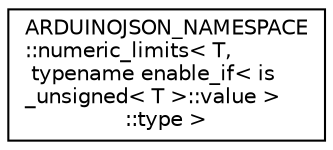digraph "Graphical Class Hierarchy"
{
 // LATEX_PDF_SIZE
  edge [fontname="Helvetica",fontsize="10",labelfontname="Helvetica",labelfontsize="10"];
  node [fontname="Helvetica",fontsize="10",shape=record];
  rankdir="LR";
  Node0 [label="ARDUINOJSON_NAMESPACE\l::numeric_limits\< T,\l typename enable_if\< is\l_unsigned\< T \>::value \>\l::type \>",height=0.2,width=0.4,color="black", fillcolor="white", style="filled",URL="$structARDUINOJSON__NAMESPACE_1_1numeric__limits_3_01T_00_01typename_01enable__if_3_01is__unsigneddc5c3ef04d2ba9d83408a73bb2370ed.html",tooltip=" "];
}
